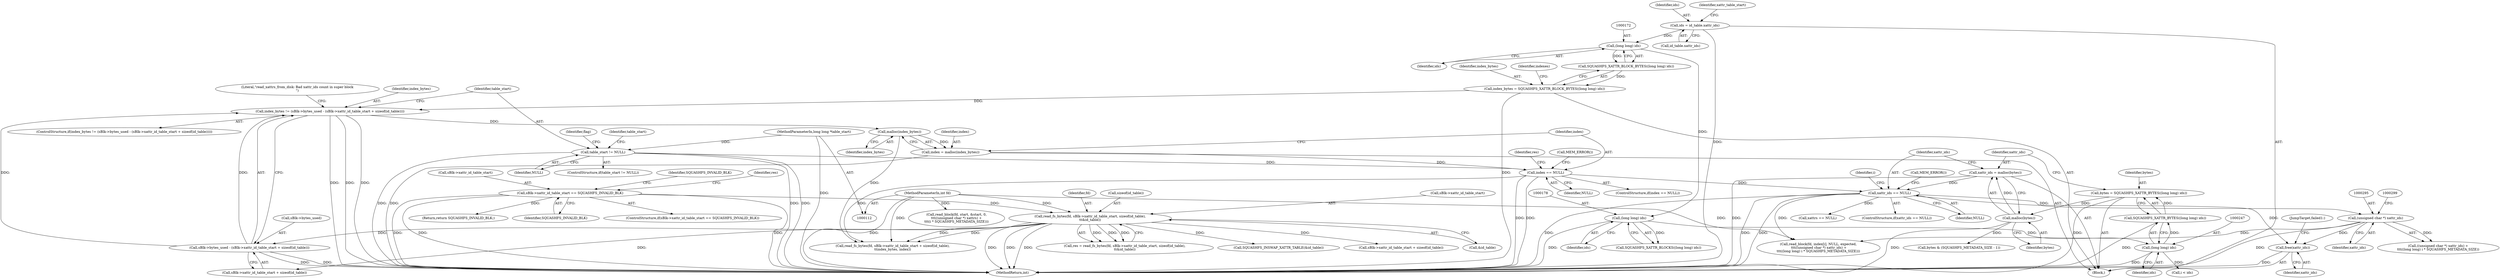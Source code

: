 digraph "0_squashfs-tools_f95864afe8833fe3ad782d714b41378e860977b1@API" {
"1000425" [label="(Call,free(xattr_ids))"];
"1000294" [label="(Call,(unsigned char *) xattr_ids)"];
"1000254" [label="(Call,xattr_ids == NULL)"];
"1000249" [label="(Call,xattr_ids = malloc(bytes))"];
"1000251" [label="(Call,malloc(bytes))"];
"1000243" [label="(Call,bytes = SQUASHFS_XATTR_BYTES((long long) ids))"];
"1000245" [label="(Call,SQUASHFS_XATTR_BYTES((long long) ids))"];
"1000246" [label="(Call,(long long) ids)"];
"1000177" [label="(Call,(long long) ids)"];
"1000171" [label="(Call,(long long) ids)"];
"1000158" [label="(Call,ids = id_table.xattr_ids)"];
"1000219" [label="(Call,index == NULL)"];
"1000214" [label="(Call,index = malloc(index_bytes))"];
"1000216" [label="(Call,malloc(index_bytes))"];
"1000181" [label="(Call,index_bytes != (sBlk->bytes_used - (sBlk->xattr_id_table_start + sizeof(id_table))))"];
"1000168" [label="(Call,index_bytes = SQUASHFS_XATTR_BLOCK_BYTES((long long) ids))"];
"1000170" [label="(Call,SQUASHFS_XATTR_BLOCK_BYTES((long long) ids))"];
"1000183" [label="(Call,sBlk->bytes_used - (sBlk->xattr_id_table_start + sizeof(id_table)))"];
"1000140" [label="(Call,read_fs_bytes(fd, sBlk->xattr_id_table_start, sizeof(id_table),\n\t\t&id_table))"];
"1000113" [label="(MethodParameterIn,int fd)"];
"1000131" [label="(Call,sBlk->xattr_id_table_start == SQUASHFS_INVALID_BLK)"];
"1000199" [label="(Call,table_start != NULL)"];
"1000116" [label="(MethodParameterIn,long long *table_start)"];
"1000183" [label="(Call,sBlk->bytes_used - (sBlk->xattr_id_table_start + sizeof(id_table)))"];
"1000173" [label="(Identifier,ids)"];
"1000179" [label="(Identifier,ids)"];
"1000168" [label="(Call,index_bytes = SQUASHFS_XATTR_BLOCK_BYTES((long long) ids))"];
"1000169" [label="(Identifier,index_bytes)"];
"1000159" [label="(Identifier,ids)"];
"1000137" [label="(Identifier,SQUASHFS_INVALID_BLK)"];
"1000141" [label="(Identifier,fd)"];
"1000432" [label="(MethodReturn,int)"];
"1000296" [label="(Identifier,xattr_ids)"];
"1000140" [label="(Call,read_fs_bytes(fd, sBlk->xattr_id_table_start, sizeof(id_table),\n\t\t&id_table))"];
"1000220" [label="(Identifier,index)"];
"1000130" [label="(ControlStructure,if(sBlk->xattr_id_table_start == SQUASHFS_INVALID_BLK))"];
"1000244" [label="(Identifier,bytes)"];
"1000187" [label="(Call,sBlk->xattr_id_table_start + sizeof(id_table))"];
"1000351" [label="(Call,xattrs == NULL)"];
"1000407" [label="(Call,i < ids)"];
"1000139" [label="(Identifier,res)"];
"1000147" [label="(Call,&id_table)"];
"1000199" [label="(Call,table_start != NULL)"];
"1000131" [label="(Call,sBlk->xattr_id_table_start == SQUASHFS_INVALID_BLK)"];
"1000117" [label="(Block,)"];
"1000221" [label="(Identifier,NULL)"];
"1000427" [label="(JumpTarget,failed1:)"];
"1000175" [label="(Identifier,indexes)"];
"1000171" [label="(Call,(long long) ids)"];
"1000181" [label="(Call,index_bytes != (sBlk->bytes_used - (sBlk->xattr_id_table_start + sizeof(id_table))))"];
"1000426" [label="(Identifier,xattr_ids)"];
"1000425" [label="(Call,free(xattr_ids))"];
"1000217" [label="(Identifier,index_bytes)"];
"1000250" [label="(Identifier,xattr_ids)"];
"1000225" [label="(Call,read_fs_bytes(fd, sBlk->xattr_id_table_start + sizeof(id_table),\n\t\tindex_bytes, index))"];
"1000215" [label="(Identifier,index)"];
"1000248" [label="(Identifier,ids)"];
"1000138" [label="(Call,res = read_fs_bytes(fd, sBlk->xattr_id_table_start, sizeof(id_table),\n\t\t&id_table))"];
"1000145" [label="(Call,sizeof(id_table))"];
"1000243" [label="(Call,bytes = SQUASHFS_XATTR_BYTES((long long) ids))"];
"1000362" [label="(Call,read_block(fd, start, &start, 0,\n\t\t\t((unsigned char *) xattrs) +\n\t\t\t(i * SQUASHFS_METADATA_SIZE)))"];
"1000201" [label="(Identifier,NULL)"];
"1000257" [label="(Call,MEM_ERROR())"];
"1000136" [label="(Return,return SQUASHFS_INVALID_BLK;)"];
"1000132" [label="(Call,sBlk->xattr_id_table_start)"];
"1000135" [label="(Identifier,SQUASHFS_INVALID_BLK)"];
"1000209" [label="(Identifier,flag)"];
"1000177" [label="(Call,(long long) ids)"];
"1000113" [label="(MethodParameterIn,int fd)"];
"1000246" [label="(Call,(long long) ids)"];
"1000253" [label="(ControlStructure,if(xattr_ids == NULL))"];
"1000170" [label="(Call,SQUASHFS_XATTR_BLOCK_BYTES((long long) ids))"];
"1000164" [label="(Identifier,xattr_table_start)"];
"1000180" [label="(ControlStructure,if(index_bytes != (sBlk->bytes_used - (sBlk->xattr_id_table_start + sizeof(id_table)))))"];
"1000116" [label="(MethodParameterIn,long long *table_start)"];
"1000254" [label="(Call,xattr_ids == NULL)"];
"1000204" [label="(Identifier,table_start)"];
"1000249" [label="(Call,xattr_ids = malloc(bytes))"];
"1000256" [label="(Identifier,NULL)"];
"1000219" [label="(Call,index == NULL)"];
"1000155" [label="(Call,SQUASHFS_INSWAP_XATTR_TABLE(&id_table))"];
"1000251" [label="(Call,malloc(bytes))"];
"1000214" [label="(Call,index = malloc(index_bytes))"];
"1000198" [label="(ControlStructure,if(table_start != NULL))"];
"1000224" [label="(Identifier,res)"];
"1000255" [label="(Identifier,xattr_ids)"];
"1000160" [label="(Call,id_table.xattr_ids)"];
"1000195" [label="(Literal,\"read_xattrs_from_disk: Bad xattr_ids count in super block\n\")"];
"1000176" [label="(Call,SQUASHFS_XATTR_BLOCKS((long long) ids))"];
"1000222" [label="(Call,MEM_ERROR())"];
"1000158" [label="(Call,ids = id_table.xattr_ids)"];
"1000200" [label="(Identifier,table_start)"];
"1000278" [label="(Call,bytes & (SQUASHFS_METADATA_SIZE - 1))"];
"1000294" [label="(Call,(unsigned char *) xattr_ids)"];
"1000218" [label="(ControlStructure,if(index == NULL))"];
"1000286" [label="(Call,read_block(fd, index[i], NULL, expected,\n \t\t\t((unsigned char *) xattr_ids) +\n\t\t\t((long long) i * SQUASHFS_METADATA_SIZE)))"];
"1000252" [label="(Identifier,bytes)"];
"1000293" [label="(Call,((unsigned char *) xattr_ids) +\n\t\t\t((long long) i * SQUASHFS_METADATA_SIZE))"];
"1000245" [label="(Call,SQUASHFS_XATTR_BYTES((long long) ids))"];
"1000142" [label="(Call,sBlk->xattr_id_table_start)"];
"1000260" [label="(Identifier,i)"];
"1000182" [label="(Identifier,index_bytes)"];
"1000227" [label="(Call,sBlk->xattr_id_table_start + sizeof(id_table))"];
"1000216" [label="(Call,malloc(index_bytes))"];
"1000184" [label="(Call,sBlk->bytes_used)"];
"1000425" -> "1000117"  [label="AST: "];
"1000425" -> "1000426"  [label="CFG: "];
"1000426" -> "1000425"  [label="AST: "];
"1000427" -> "1000425"  [label="CFG: "];
"1000425" -> "1000432"  [label="DDG: "];
"1000294" -> "1000425"  [label="DDG: "];
"1000254" -> "1000425"  [label="DDG: "];
"1000294" -> "1000293"  [label="AST: "];
"1000294" -> "1000296"  [label="CFG: "];
"1000295" -> "1000294"  [label="AST: "];
"1000296" -> "1000294"  [label="AST: "];
"1000299" -> "1000294"  [label="CFG: "];
"1000294" -> "1000432"  [label="DDG: "];
"1000294" -> "1000286"  [label="DDG: "];
"1000294" -> "1000293"  [label="DDG: "];
"1000254" -> "1000294"  [label="DDG: "];
"1000254" -> "1000253"  [label="AST: "];
"1000254" -> "1000256"  [label="CFG: "];
"1000255" -> "1000254"  [label="AST: "];
"1000256" -> "1000254"  [label="AST: "];
"1000257" -> "1000254"  [label="CFG: "];
"1000260" -> "1000254"  [label="CFG: "];
"1000254" -> "1000432"  [label="DDG: "];
"1000254" -> "1000432"  [label="DDG: "];
"1000254" -> "1000432"  [label="DDG: "];
"1000249" -> "1000254"  [label="DDG: "];
"1000219" -> "1000254"  [label="DDG: "];
"1000254" -> "1000286"  [label="DDG: "];
"1000254" -> "1000351"  [label="DDG: "];
"1000249" -> "1000117"  [label="AST: "];
"1000249" -> "1000251"  [label="CFG: "];
"1000250" -> "1000249"  [label="AST: "];
"1000251" -> "1000249"  [label="AST: "];
"1000255" -> "1000249"  [label="CFG: "];
"1000249" -> "1000432"  [label="DDG: "];
"1000251" -> "1000249"  [label="DDG: "];
"1000251" -> "1000252"  [label="CFG: "];
"1000252" -> "1000251"  [label="AST: "];
"1000251" -> "1000432"  [label="DDG: "];
"1000243" -> "1000251"  [label="DDG: "];
"1000251" -> "1000278"  [label="DDG: "];
"1000243" -> "1000117"  [label="AST: "];
"1000243" -> "1000245"  [label="CFG: "];
"1000244" -> "1000243"  [label="AST: "];
"1000245" -> "1000243"  [label="AST: "];
"1000250" -> "1000243"  [label="CFG: "];
"1000243" -> "1000432"  [label="DDG: "];
"1000245" -> "1000243"  [label="DDG: "];
"1000245" -> "1000246"  [label="CFG: "];
"1000246" -> "1000245"  [label="AST: "];
"1000245" -> "1000432"  [label="DDG: "];
"1000246" -> "1000245"  [label="DDG: "];
"1000246" -> "1000248"  [label="CFG: "];
"1000247" -> "1000246"  [label="AST: "];
"1000248" -> "1000246"  [label="AST: "];
"1000246" -> "1000432"  [label="DDG: "];
"1000177" -> "1000246"  [label="DDG: "];
"1000246" -> "1000407"  [label="DDG: "];
"1000177" -> "1000176"  [label="AST: "];
"1000177" -> "1000179"  [label="CFG: "];
"1000178" -> "1000177"  [label="AST: "];
"1000179" -> "1000177"  [label="AST: "];
"1000176" -> "1000177"  [label="CFG: "];
"1000177" -> "1000432"  [label="DDG: "];
"1000177" -> "1000176"  [label="DDG: "];
"1000171" -> "1000177"  [label="DDG: "];
"1000171" -> "1000170"  [label="AST: "];
"1000171" -> "1000173"  [label="CFG: "];
"1000172" -> "1000171"  [label="AST: "];
"1000173" -> "1000171"  [label="AST: "];
"1000170" -> "1000171"  [label="CFG: "];
"1000171" -> "1000170"  [label="DDG: "];
"1000158" -> "1000171"  [label="DDG: "];
"1000158" -> "1000117"  [label="AST: "];
"1000158" -> "1000160"  [label="CFG: "];
"1000159" -> "1000158"  [label="AST: "];
"1000160" -> "1000158"  [label="AST: "];
"1000164" -> "1000158"  [label="CFG: "];
"1000158" -> "1000432"  [label="DDG: "];
"1000219" -> "1000218"  [label="AST: "];
"1000219" -> "1000221"  [label="CFG: "];
"1000220" -> "1000219"  [label="AST: "];
"1000221" -> "1000219"  [label="AST: "];
"1000222" -> "1000219"  [label="CFG: "];
"1000224" -> "1000219"  [label="CFG: "];
"1000219" -> "1000432"  [label="DDG: "];
"1000219" -> "1000432"  [label="DDG: "];
"1000214" -> "1000219"  [label="DDG: "];
"1000199" -> "1000219"  [label="DDG: "];
"1000219" -> "1000225"  [label="DDG: "];
"1000214" -> "1000117"  [label="AST: "];
"1000214" -> "1000216"  [label="CFG: "];
"1000215" -> "1000214"  [label="AST: "];
"1000216" -> "1000214"  [label="AST: "];
"1000220" -> "1000214"  [label="CFG: "];
"1000214" -> "1000432"  [label="DDG: "];
"1000216" -> "1000214"  [label="DDG: "];
"1000216" -> "1000217"  [label="CFG: "];
"1000217" -> "1000216"  [label="AST: "];
"1000181" -> "1000216"  [label="DDG: "];
"1000216" -> "1000225"  [label="DDG: "];
"1000181" -> "1000180"  [label="AST: "];
"1000181" -> "1000183"  [label="CFG: "];
"1000182" -> "1000181"  [label="AST: "];
"1000183" -> "1000181"  [label="AST: "];
"1000195" -> "1000181"  [label="CFG: "];
"1000200" -> "1000181"  [label="CFG: "];
"1000181" -> "1000432"  [label="DDG: "];
"1000181" -> "1000432"  [label="DDG: "];
"1000181" -> "1000432"  [label="DDG: "];
"1000168" -> "1000181"  [label="DDG: "];
"1000183" -> "1000181"  [label="DDG: "];
"1000183" -> "1000181"  [label="DDG: "];
"1000168" -> "1000117"  [label="AST: "];
"1000168" -> "1000170"  [label="CFG: "];
"1000169" -> "1000168"  [label="AST: "];
"1000170" -> "1000168"  [label="AST: "];
"1000175" -> "1000168"  [label="CFG: "];
"1000168" -> "1000432"  [label="DDG: "];
"1000170" -> "1000168"  [label="DDG: "];
"1000183" -> "1000187"  [label="CFG: "];
"1000184" -> "1000183"  [label="AST: "];
"1000187" -> "1000183"  [label="AST: "];
"1000183" -> "1000432"  [label="DDG: "];
"1000183" -> "1000432"  [label="DDG: "];
"1000140" -> "1000183"  [label="DDG: "];
"1000140" -> "1000138"  [label="AST: "];
"1000140" -> "1000147"  [label="CFG: "];
"1000141" -> "1000140"  [label="AST: "];
"1000142" -> "1000140"  [label="AST: "];
"1000145" -> "1000140"  [label="AST: "];
"1000147" -> "1000140"  [label="AST: "];
"1000138" -> "1000140"  [label="CFG: "];
"1000140" -> "1000432"  [label="DDG: "];
"1000140" -> "1000432"  [label="DDG: "];
"1000140" -> "1000432"  [label="DDG: "];
"1000140" -> "1000138"  [label="DDG: "];
"1000140" -> "1000138"  [label="DDG: "];
"1000140" -> "1000138"  [label="DDG: "];
"1000113" -> "1000140"  [label="DDG: "];
"1000131" -> "1000140"  [label="DDG: "];
"1000140" -> "1000155"  [label="DDG: "];
"1000140" -> "1000187"  [label="DDG: "];
"1000140" -> "1000225"  [label="DDG: "];
"1000140" -> "1000225"  [label="DDG: "];
"1000140" -> "1000227"  [label="DDG: "];
"1000113" -> "1000112"  [label="AST: "];
"1000113" -> "1000432"  [label="DDG: "];
"1000113" -> "1000225"  [label="DDG: "];
"1000113" -> "1000286"  [label="DDG: "];
"1000113" -> "1000362"  [label="DDG: "];
"1000131" -> "1000130"  [label="AST: "];
"1000131" -> "1000135"  [label="CFG: "];
"1000132" -> "1000131"  [label="AST: "];
"1000135" -> "1000131"  [label="AST: "];
"1000137" -> "1000131"  [label="CFG: "];
"1000139" -> "1000131"  [label="CFG: "];
"1000131" -> "1000432"  [label="DDG: "];
"1000131" -> "1000432"  [label="DDG: "];
"1000131" -> "1000432"  [label="DDG: "];
"1000131" -> "1000136"  [label="DDG: "];
"1000199" -> "1000198"  [label="AST: "];
"1000199" -> "1000201"  [label="CFG: "];
"1000200" -> "1000199"  [label="AST: "];
"1000201" -> "1000199"  [label="AST: "];
"1000204" -> "1000199"  [label="CFG: "];
"1000209" -> "1000199"  [label="CFG: "];
"1000199" -> "1000432"  [label="DDG: "];
"1000199" -> "1000432"  [label="DDG: "];
"1000199" -> "1000432"  [label="DDG: "];
"1000116" -> "1000199"  [label="DDG: "];
"1000116" -> "1000112"  [label="AST: "];
"1000116" -> "1000432"  [label="DDG: "];
}
